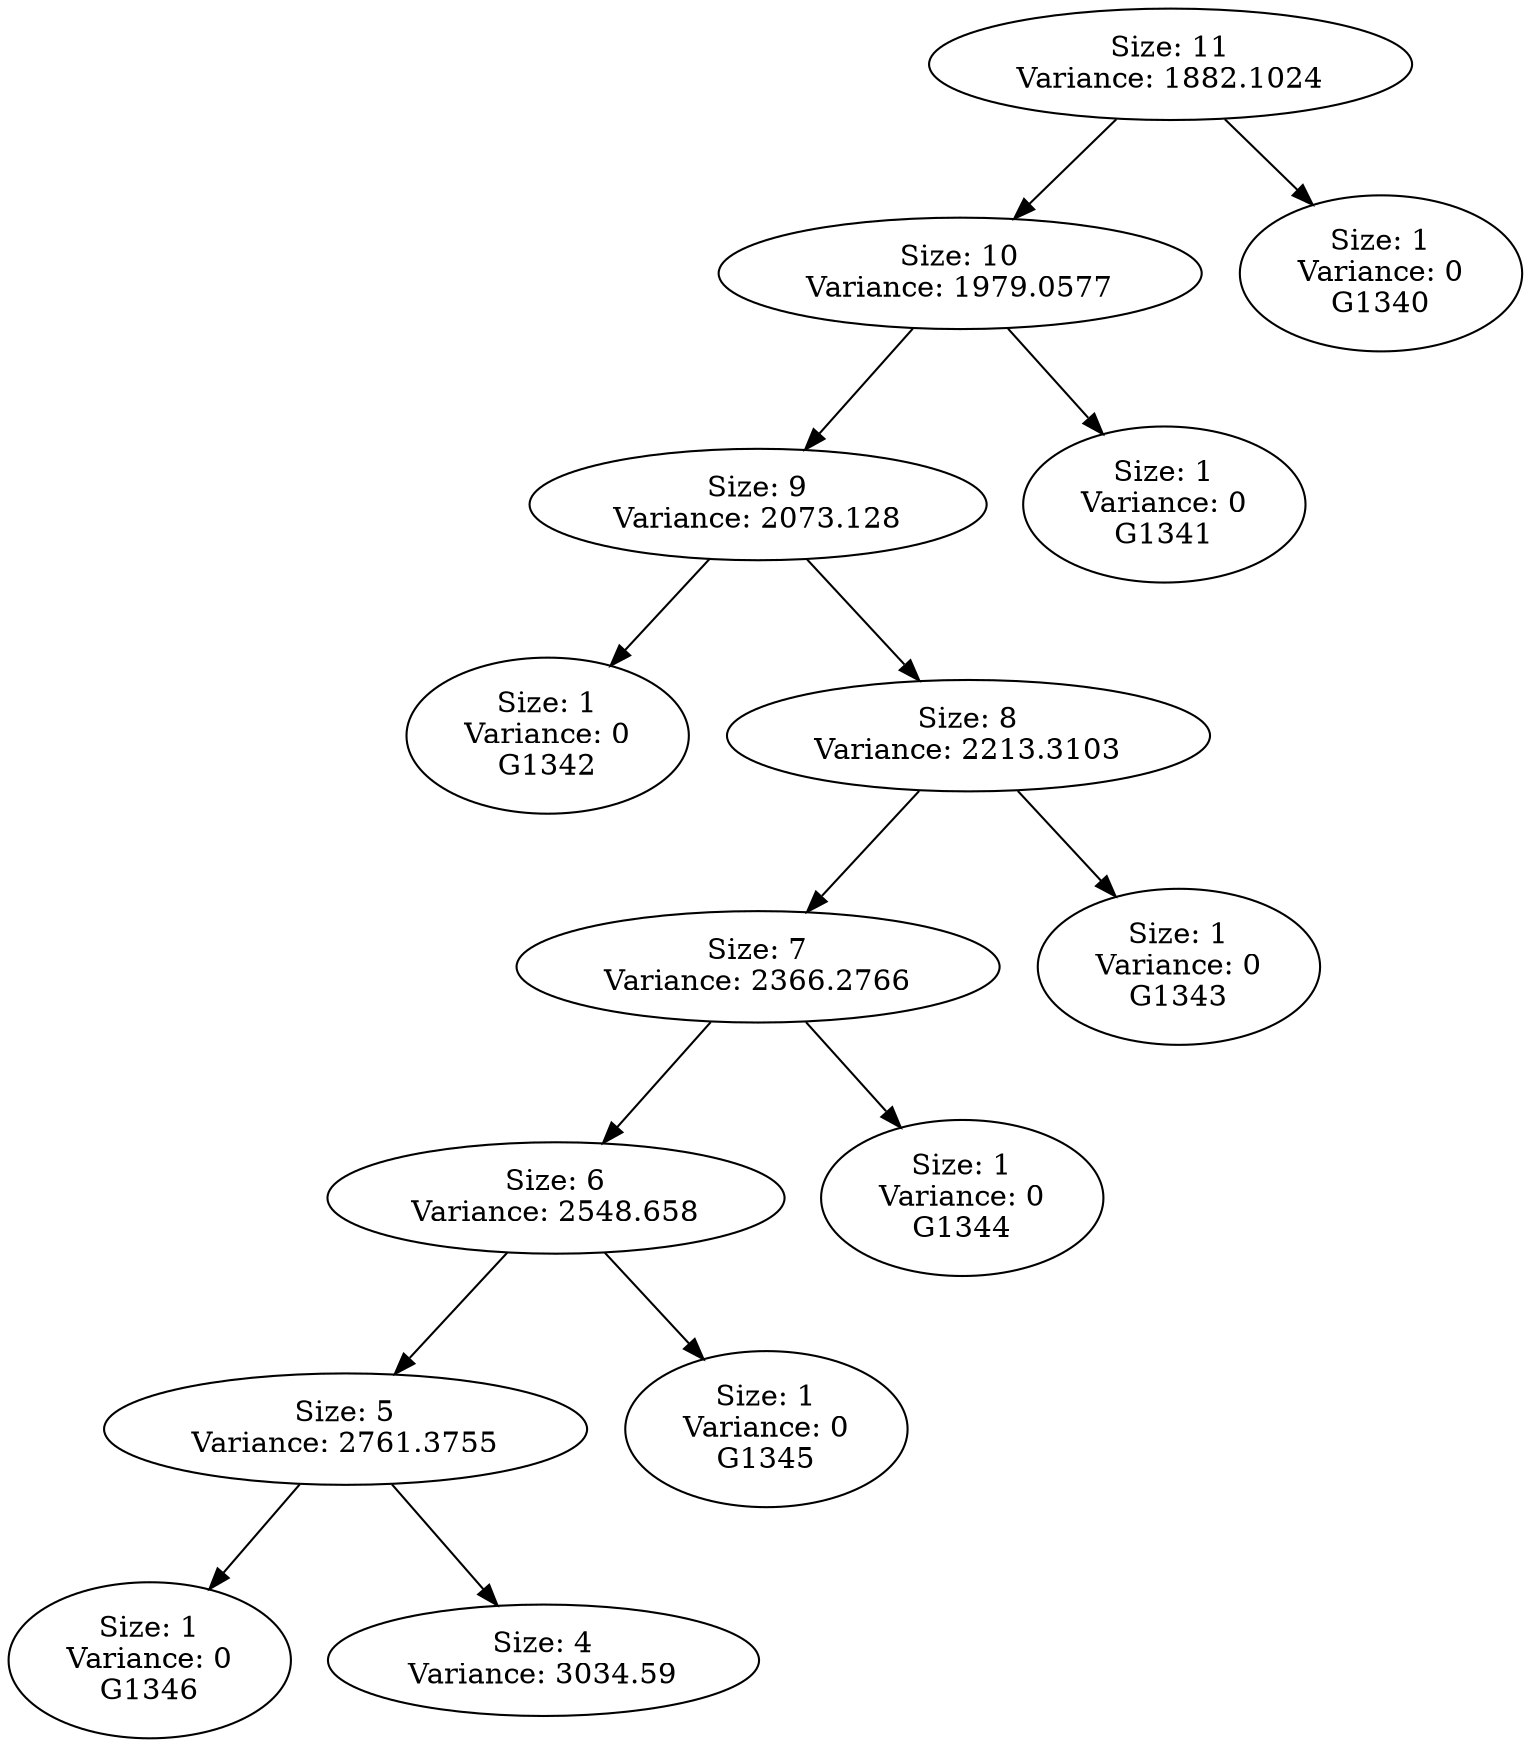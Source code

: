 DIGRAPH G {
"Size: 11\nVariance: 1882.1024" -> "Size: 10\nVariance: 1979.0577" L=0;
"Size: 11\nVariance: 1882.1024" -> "Size: 1\nVariance: 0\nG1340" L=0;
"Size: 10\nVariance: 1979.0577" -> "Size: 9\nVariance: 2073.128" L=1;
"Size: 10\nVariance: 1979.0577" -> "Size: 1\nVariance: 0\nG1341" L=1;
"Size: 9\nVariance: 2073.128" -> "Size: 1\nVariance: 0\nG1342" L=2;
"Size: 9\nVariance: 2073.128" -> "Size: 8\nVariance: 2213.3103" L=2;
"Size: 8\nVariance: 2213.3103" -> "Size: 7\nVariance: 2366.2766" L=3;
"Size: 8\nVariance: 2213.3103" -> "Size: 1\nVariance: 0\nG1343" L=3;
"Size: 7\nVariance: 2366.2766" -> "Size: 6\nVariance: 2548.658" L=4;
"Size: 7\nVariance: 2366.2766" -> "Size: 1\nVariance: 0\nG1344" L=4;
"Size: 6\nVariance: 2548.658" -> "Size: 5\nVariance: 2761.3755" L=5;
"Size: 6\nVariance: 2548.658" -> "Size: 1\nVariance: 0\nG1345" L=5;
"Size: 5\nVariance: 2761.3755" -> "Size: 1\nVariance: 0\nG1346" L=6;
"Size: 5\nVariance: 2761.3755" -> "Size: 4\nVariance: 3034.59" L=6;
}
